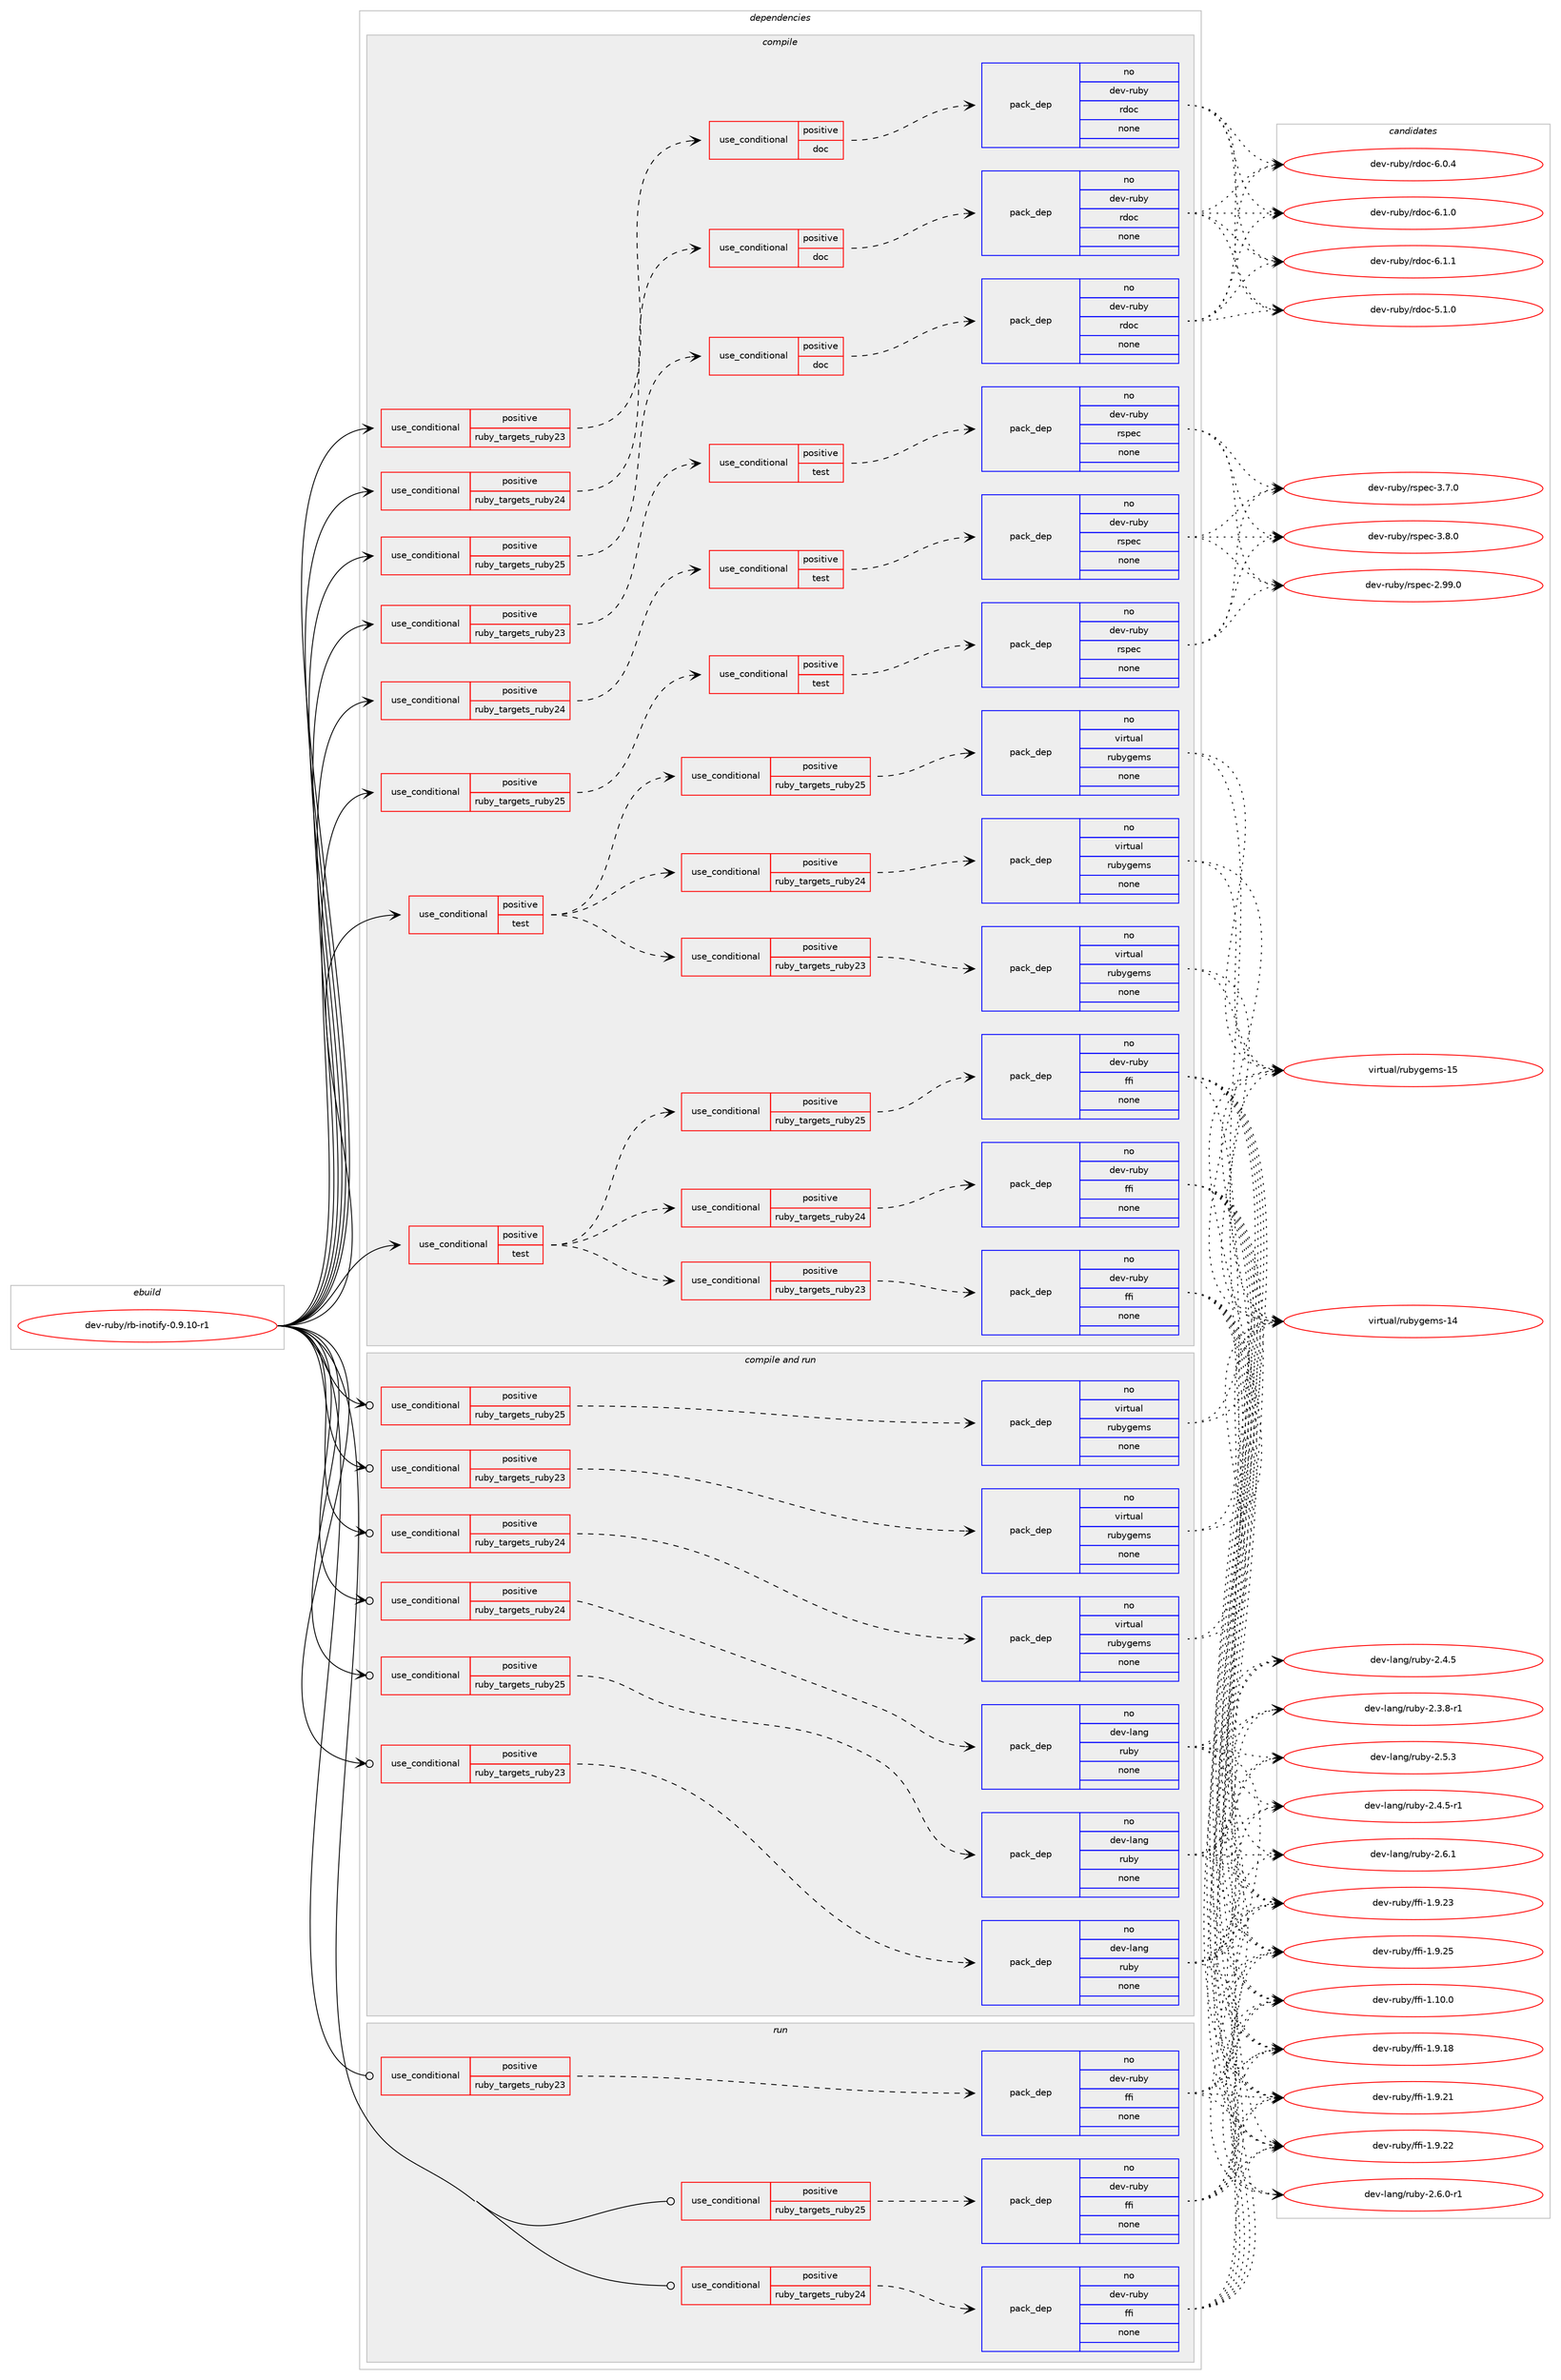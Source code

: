 digraph prolog {

# *************
# Graph options
# *************

newrank=true;
concentrate=true;
compound=true;
graph [rankdir=LR,fontname=Helvetica,fontsize=10,ranksep=1.5];#, ranksep=2.5, nodesep=0.2];
edge  [arrowhead=vee];
node  [fontname=Helvetica,fontsize=10];

# **********
# The ebuild
# **********

subgraph cluster_leftcol {
color=gray;
rank=same;
label=<<i>ebuild</i>>;
id [label="dev-ruby/rb-inotify-0.9.10-r1", color=red, width=4, href="../dev-ruby/rb-inotify-0.9.10-r1.svg"];
}

# ****************
# The dependencies
# ****************

subgraph cluster_midcol {
color=gray;
label=<<i>dependencies</i>>;
subgraph cluster_compile {
fillcolor="#eeeeee";
style=filled;
label=<<i>compile</i>>;
subgraph cond411673 {
dependency1516013 [label=<<TABLE BORDER="0" CELLBORDER="1" CELLSPACING="0" CELLPADDING="4"><TR><TD ROWSPAN="3" CELLPADDING="10">use_conditional</TD></TR><TR><TD>positive</TD></TR><TR><TD>ruby_targets_ruby23</TD></TR></TABLE>>, shape=none, color=red];
subgraph cond411674 {
dependency1516014 [label=<<TABLE BORDER="0" CELLBORDER="1" CELLSPACING="0" CELLPADDING="4"><TR><TD ROWSPAN="3" CELLPADDING="10">use_conditional</TD></TR><TR><TD>positive</TD></TR><TR><TD>doc</TD></TR></TABLE>>, shape=none, color=red];
subgraph pack1080834 {
dependency1516015 [label=<<TABLE BORDER="0" CELLBORDER="1" CELLSPACING="0" CELLPADDING="4" WIDTH="220"><TR><TD ROWSPAN="6" CELLPADDING="30">pack_dep</TD></TR><TR><TD WIDTH="110">no</TD></TR><TR><TD>dev-ruby</TD></TR><TR><TD>rdoc</TD></TR><TR><TD>none</TD></TR><TR><TD></TD></TR></TABLE>>, shape=none, color=blue];
}
dependency1516014:e -> dependency1516015:w [weight=20,style="dashed",arrowhead="vee"];
}
dependency1516013:e -> dependency1516014:w [weight=20,style="dashed",arrowhead="vee"];
}
id:e -> dependency1516013:w [weight=20,style="solid",arrowhead="vee"];
subgraph cond411675 {
dependency1516016 [label=<<TABLE BORDER="0" CELLBORDER="1" CELLSPACING="0" CELLPADDING="4"><TR><TD ROWSPAN="3" CELLPADDING="10">use_conditional</TD></TR><TR><TD>positive</TD></TR><TR><TD>ruby_targets_ruby23</TD></TR></TABLE>>, shape=none, color=red];
subgraph cond411676 {
dependency1516017 [label=<<TABLE BORDER="0" CELLBORDER="1" CELLSPACING="0" CELLPADDING="4"><TR><TD ROWSPAN="3" CELLPADDING="10">use_conditional</TD></TR><TR><TD>positive</TD></TR><TR><TD>test</TD></TR></TABLE>>, shape=none, color=red];
subgraph pack1080835 {
dependency1516018 [label=<<TABLE BORDER="0" CELLBORDER="1" CELLSPACING="0" CELLPADDING="4" WIDTH="220"><TR><TD ROWSPAN="6" CELLPADDING="30">pack_dep</TD></TR><TR><TD WIDTH="110">no</TD></TR><TR><TD>dev-ruby</TD></TR><TR><TD>rspec</TD></TR><TR><TD>none</TD></TR><TR><TD></TD></TR></TABLE>>, shape=none, color=blue];
}
dependency1516017:e -> dependency1516018:w [weight=20,style="dashed",arrowhead="vee"];
}
dependency1516016:e -> dependency1516017:w [weight=20,style="dashed",arrowhead="vee"];
}
id:e -> dependency1516016:w [weight=20,style="solid",arrowhead="vee"];
subgraph cond411677 {
dependency1516019 [label=<<TABLE BORDER="0" CELLBORDER="1" CELLSPACING="0" CELLPADDING="4"><TR><TD ROWSPAN="3" CELLPADDING="10">use_conditional</TD></TR><TR><TD>positive</TD></TR><TR><TD>ruby_targets_ruby24</TD></TR></TABLE>>, shape=none, color=red];
subgraph cond411678 {
dependency1516020 [label=<<TABLE BORDER="0" CELLBORDER="1" CELLSPACING="0" CELLPADDING="4"><TR><TD ROWSPAN="3" CELLPADDING="10">use_conditional</TD></TR><TR><TD>positive</TD></TR><TR><TD>doc</TD></TR></TABLE>>, shape=none, color=red];
subgraph pack1080836 {
dependency1516021 [label=<<TABLE BORDER="0" CELLBORDER="1" CELLSPACING="0" CELLPADDING="4" WIDTH="220"><TR><TD ROWSPAN="6" CELLPADDING="30">pack_dep</TD></TR><TR><TD WIDTH="110">no</TD></TR><TR><TD>dev-ruby</TD></TR><TR><TD>rdoc</TD></TR><TR><TD>none</TD></TR><TR><TD></TD></TR></TABLE>>, shape=none, color=blue];
}
dependency1516020:e -> dependency1516021:w [weight=20,style="dashed",arrowhead="vee"];
}
dependency1516019:e -> dependency1516020:w [weight=20,style="dashed",arrowhead="vee"];
}
id:e -> dependency1516019:w [weight=20,style="solid",arrowhead="vee"];
subgraph cond411679 {
dependency1516022 [label=<<TABLE BORDER="0" CELLBORDER="1" CELLSPACING="0" CELLPADDING="4"><TR><TD ROWSPAN="3" CELLPADDING="10">use_conditional</TD></TR><TR><TD>positive</TD></TR><TR><TD>ruby_targets_ruby24</TD></TR></TABLE>>, shape=none, color=red];
subgraph cond411680 {
dependency1516023 [label=<<TABLE BORDER="0" CELLBORDER="1" CELLSPACING="0" CELLPADDING="4"><TR><TD ROWSPAN="3" CELLPADDING="10">use_conditional</TD></TR><TR><TD>positive</TD></TR><TR><TD>test</TD></TR></TABLE>>, shape=none, color=red];
subgraph pack1080837 {
dependency1516024 [label=<<TABLE BORDER="0" CELLBORDER="1" CELLSPACING="0" CELLPADDING="4" WIDTH="220"><TR><TD ROWSPAN="6" CELLPADDING="30">pack_dep</TD></TR><TR><TD WIDTH="110">no</TD></TR><TR><TD>dev-ruby</TD></TR><TR><TD>rspec</TD></TR><TR><TD>none</TD></TR><TR><TD></TD></TR></TABLE>>, shape=none, color=blue];
}
dependency1516023:e -> dependency1516024:w [weight=20,style="dashed",arrowhead="vee"];
}
dependency1516022:e -> dependency1516023:w [weight=20,style="dashed",arrowhead="vee"];
}
id:e -> dependency1516022:w [weight=20,style="solid",arrowhead="vee"];
subgraph cond411681 {
dependency1516025 [label=<<TABLE BORDER="0" CELLBORDER="1" CELLSPACING="0" CELLPADDING="4"><TR><TD ROWSPAN="3" CELLPADDING="10">use_conditional</TD></TR><TR><TD>positive</TD></TR><TR><TD>ruby_targets_ruby25</TD></TR></TABLE>>, shape=none, color=red];
subgraph cond411682 {
dependency1516026 [label=<<TABLE BORDER="0" CELLBORDER="1" CELLSPACING="0" CELLPADDING="4"><TR><TD ROWSPAN="3" CELLPADDING="10">use_conditional</TD></TR><TR><TD>positive</TD></TR><TR><TD>doc</TD></TR></TABLE>>, shape=none, color=red];
subgraph pack1080838 {
dependency1516027 [label=<<TABLE BORDER="0" CELLBORDER="1" CELLSPACING="0" CELLPADDING="4" WIDTH="220"><TR><TD ROWSPAN="6" CELLPADDING="30">pack_dep</TD></TR><TR><TD WIDTH="110">no</TD></TR><TR><TD>dev-ruby</TD></TR><TR><TD>rdoc</TD></TR><TR><TD>none</TD></TR><TR><TD></TD></TR></TABLE>>, shape=none, color=blue];
}
dependency1516026:e -> dependency1516027:w [weight=20,style="dashed",arrowhead="vee"];
}
dependency1516025:e -> dependency1516026:w [weight=20,style="dashed",arrowhead="vee"];
}
id:e -> dependency1516025:w [weight=20,style="solid",arrowhead="vee"];
subgraph cond411683 {
dependency1516028 [label=<<TABLE BORDER="0" CELLBORDER="1" CELLSPACING="0" CELLPADDING="4"><TR><TD ROWSPAN="3" CELLPADDING="10">use_conditional</TD></TR><TR><TD>positive</TD></TR><TR><TD>ruby_targets_ruby25</TD></TR></TABLE>>, shape=none, color=red];
subgraph cond411684 {
dependency1516029 [label=<<TABLE BORDER="0" CELLBORDER="1" CELLSPACING="0" CELLPADDING="4"><TR><TD ROWSPAN="3" CELLPADDING="10">use_conditional</TD></TR><TR><TD>positive</TD></TR><TR><TD>test</TD></TR></TABLE>>, shape=none, color=red];
subgraph pack1080839 {
dependency1516030 [label=<<TABLE BORDER="0" CELLBORDER="1" CELLSPACING="0" CELLPADDING="4" WIDTH="220"><TR><TD ROWSPAN="6" CELLPADDING="30">pack_dep</TD></TR><TR><TD WIDTH="110">no</TD></TR><TR><TD>dev-ruby</TD></TR><TR><TD>rspec</TD></TR><TR><TD>none</TD></TR><TR><TD></TD></TR></TABLE>>, shape=none, color=blue];
}
dependency1516029:e -> dependency1516030:w [weight=20,style="dashed",arrowhead="vee"];
}
dependency1516028:e -> dependency1516029:w [weight=20,style="dashed",arrowhead="vee"];
}
id:e -> dependency1516028:w [weight=20,style="solid",arrowhead="vee"];
subgraph cond411685 {
dependency1516031 [label=<<TABLE BORDER="0" CELLBORDER="1" CELLSPACING="0" CELLPADDING="4"><TR><TD ROWSPAN="3" CELLPADDING="10">use_conditional</TD></TR><TR><TD>positive</TD></TR><TR><TD>test</TD></TR></TABLE>>, shape=none, color=red];
subgraph cond411686 {
dependency1516032 [label=<<TABLE BORDER="0" CELLBORDER="1" CELLSPACING="0" CELLPADDING="4"><TR><TD ROWSPAN="3" CELLPADDING="10">use_conditional</TD></TR><TR><TD>positive</TD></TR><TR><TD>ruby_targets_ruby23</TD></TR></TABLE>>, shape=none, color=red];
subgraph pack1080840 {
dependency1516033 [label=<<TABLE BORDER="0" CELLBORDER="1" CELLSPACING="0" CELLPADDING="4" WIDTH="220"><TR><TD ROWSPAN="6" CELLPADDING="30">pack_dep</TD></TR><TR><TD WIDTH="110">no</TD></TR><TR><TD>dev-ruby</TD></TR><TR><TD>ffi</TD></TR><TR><TD>none</TD></TR><TR><TD></TD></TR></TABLE>>, shape=none, color=blue];
}
dependency1516032:e -> dependency1516033:w [weight=20,style="dashed",arrowhead="vee"];
}
dependency1516031:e -> dependency1516032:w [weight=20,style="dashed",arrowhead="vee"];
subgraph cond411687 {
dependency1516034 [label=<<TABLE BORDER="0" CELLBORDER="1" CELLSPACING="0" CELLPADDING="4"><TR><TD ROWSPAN="3" CELLPADDING="10">use_conditional</TD></TR><TR><TD>positive</TD></TR><TR><TD>ruby_targets_ruby24</TD></TR></TABLE>>, shape=none, color=red];
subgraph pack1080841 {
dependency1516035 [label=<<TABLE BORDER="0" CELLBORDER="1" CELLSPACING="0" CELLPADDING="4" WIDTH="220"><TR><TD ROWSPAN="6" CELLPADDING="30">pack_dep</TD></TR><TR><TD WIDTH="110">no</TD></TR><TR><TD>dev-ruby</TD></TR><TR><TD>ffi</TD></TR><TR><TD>none</TD></TR><TR><TD></TD></TR></TABLE>>, shape=none, color=blue];
}
dependency1516034:e -> dependency1516035:w [weight=20,style="dashed",arrowhead="vee"];
}
dependency1516031:e -> dependency1516034:w [weight=20,style="dashed",arrowhead="vee"];
subgraph cond411688 {
dependency1516036 [label=<<TABLE BORDER="0" CELLBORDER="1" CELLSPACING="0" CELLPADDING="4"><TR><TD ROWSPAN="3" CELLPADDING="10">use_conditional</TD></TR><TR><TD>positive</TD></TR><TR><TD>ruby_targets_ruby25</TD></TR></TABLE>>, shape=none, color=red];
subgraph pack1080842 {
dependency1516037 [label=<<TABLE BORDER="0" CELLBORDER="1" CELLSPACING="0" CELLPADDING="4" WIDTH="220"><TR><TD ROWSPAN="6" CELLPADDING="30">pack_dep</TD></TR><TR><TD WIDTH="110">no</TD></TR><TR><TD>dev-ruby</TD></TR><TR><TD>ffi</TD></TR><TR><TD>none</TD></TR><TR><TD></TD></TR></TABLE>>, shape=none, color=blue];
}
dependency1516036:e -> dependency1516037:w [weight=20,style="dashed",arrowhead="vee"];
}
dependency1516031:e -> dependency1516036:w [weight=20,style="dashed",arrowhead="vee"];
}
id:e -> dependency1516031:w [weight=20,style="solid",arrowhead="vee"];
subgraph cond411689 {
dependency1516038 [label=<<TABLE BORDER="0" CELLBORDER="1" CELLSPACING="0" CELLPADDING="4"><TR><TD ROWSPAN="3" CELLPADDING="10">use_conditional</TD></TR><TR><TD>positive</TD></TR><TR><TD>test</TD></TR></TABLE>>, shape=none, color=red];
subgraph cond411690 {
dependency1516039 [label=<<TABLE BORDER="0" CELLBORDER="1" CELLSPACING="0" CELLPADDING="4"><TR><TD ROWSPAN="3" CELLPADDING="10">use_conditional</TD></TR><TR><TD>positive</TD></TR><TR><TD>ruby_targets_ruby23</TD></TR></TABLE>>, shape=none, color=red];
subgraph pack1080843 {
dependency1516040 [label=<<TABLE BORDER="0" CELLBORDER="1" CELLSPACING="0" CELLPADDING="4" WIDTH="220"><TR><TD ROWSPAN="6" CELLPADDING="30">pack_dep</TD></TR><TR><TD WIDTH="110">no</TD></TR><TR><TD>virtual</TD></TR><TR><TD>rubygems</TD></TR><TR><TD>none</TD></TR><TR><TD></TD></TR></TABLE>>, shape=none, color=blue];
}
dependency1516039:e -> dependency1516040:w [weight=20,style="dashed",arrowhead="vee"];
}
dependency1516038:e -> dependency1516039:w [weight=20,style="dashed",arrowhead="vee"];
subgraph cond411691 {
dependency1516041 [label=<<TABLE BORDER="0" CELLBORDER="1" CELLSPACING="0" CELLPADDING="4"><TR><TD ROWSPAN="3" CELLPADDING="10">use_conditional</TD></TR><TR><TD>positive</TD></TR><TR><TD>ruby_targets_ruby24</TD></TR></TABLE>>, shape=none, color=red];
subgraph pack1080844 {
dependency1516042 [label=<<TABLE BORDER="0" CELLBORDER="1" CELLSPACING="0" CELLPADDING="4" WIDTH="220"><TR><TD ROWSPAN="6" CELLPADDING="30">pack_dep</TD></TR><TR><TD WIDTH="110">no</TD></TR><TR><TD>virtual</TD></TR><TR><TD>rubygems</TD></TR><TR><TD>none</TD></TR><TR><TD></TD></TR></TABLE>>, shape=none, color=blue];
}
dependency1516041:e -> dependency1516042:w [weight=20,style="dashed",arrowhead="vee"];
}
dependency1516038:e -> dependency1516041:w [weight=20,style="dashed",arrowhead="vee"];
subgraph cond411692 {
dependency1516043 [label=<<TABLE BORDER="0" CELLBORDER="1" CELLSPACING="0" CELLPADDING="4"><TR><TD ROWSPAN="3" CELLPADDING="10">use_conditional</TD></TR><TR><TD>positive</TD></TR><TR><TD>ruby_targets_ruby25</TD></TR></TABLE>>, shape=none, color=red];
subgraph pack1080845 {
dependency1516044 [label=<<TABLE BORDER="0" CELLBORDER="1" CELLSPACING="0" CELLPADDING="4" WIDTH="220"><TR><TD ROWSPAN="6" CELLPADDING="30">pack_dep</TD></TR><TR><TD WIDTH="110">no</TD></TR><TR><TD>virtual</TD></TR><TR><TD>rubygems</TD></TR><TR><TD>none</TD></TR><TR><TD></TD></TR></TABLE>>, shape=none, color=blue];
}
dependency1516043:e -> dependency1516044:w [weight=20,style="dashed",arrowhead="vee"];
}
dependency1516038:e -> dependency1516043:w [weight=20,style="dashed",arrowhead="vee"];
}
id:e -> dependency1516038:w [weight=20,style="solid",arrowhead="vee"];
}
subgraph cluster_compileandrun {
fillcolor="#eeeeee";
style=filled;
label=<<i>compile and run</i>>;
subgraph cond411693 {
dependency1516045 [label=<<TABLE BORDER="0" CELLBORDER="1" CELLSPACING="0" CELLPADDING="4"><TR><TD ROWSPAN="3" CELLPADDING="10">use_conditional</TD></TR><TR><TD>positive</TD></TR><TR><TD>ruby_targets_ruby23</TD></TR></TABLE>>, shape=none, color=red];
subgraph pack1080846 {
dependency1516046 [label=<<TABLE BORDER="0" CELLBORDER="1" CELLSPACING="0" CELLPADDING="4" WIDTH="220"><TR><TD ROWSPAN="6" CELLPADDING="30">pack_dep</TD></TR><TR><TD WIDTH="110">no</TD></TR><TR><TD>dev-lang</TD></TR><TR><TD>ruby</TD></TR><TR><TD>none</TD></TR><TR><TD></TD></TR></TABLE>>, shape=none, color=blue];
}
dependency1516045:e -> dependency1516046:w [weight=20,style="dashed",arrowhead="vee"];
}
id:e -> dependency1516045:w [weight=20,style="solid",arrowhead="odotvee"];
subgraph cond411694 {
dependency1516047 [label=<<TABLE BORDER="0" CELLBORDER="1" CELLSPACING="0" CELLPADDING="4"><TR><TD ROWSPAN="3" CELLPADDING="10">use_conditional</TD></TR><TR><TD>positive</TD></TR><TR><TD>ruby_targets_ruby23</TD></TR></TABLE>>, shape=none, color=red];
subgraph pack1080847 {
dependency1516048 [label=<<TABLE BORDER="0" CELLBORDER="1" CELLSPACING="0" CELLPADDING="4" WIDTH="220"><TR><TD ROWSPAN="6" CELLPADDING="30">pack_dep</TD></TR><TR><TD WIDTH="110">no</TD></TR><TR><TD>virtual</TD></TR><TR><TD>rubygems</TD></TR><TR><TD>none</TD></TR><TR><TD></TD></TR></TABLE>>, shape=none, color=blue];
}
dependency1516047:e -> dependency1516048:w [weight=20,style="dashed",arrowhead="vee"];
}
id:e -> dependency1516047:w [weight=20,style="solid",arrowhead="odotvee"];
subgraph cond411695 {
dependency1516049 [label=<<TABLE BORDER="0" CELLBORDER="1" CELLSPACING="0" CELLPADDING="4"><TR><TD ROWSPAN="3" CELLPADDING="10">use_conditional</TD></TR><TR><TD>positive</TD></TR><TR><TD>ruby_targets_ruby24</TD></TR></TABLE>>, shape=none, color=red];
subgraph pack1080848 {
dependency1516050 [label=<<TABLE BORDER="0" CELLBORDER="1" CELLSPACING="0" CELLPADDING="4" WIDTH="220"><TR><TD ROWSPAN="6" CELLPADDING="30">pack_dep</TD></TR><TR><TD WIDTH="110">no</TD></TR><TR><TD>dev-lang</TD></TR><TR><TD>ruby</TD></TR><TR><TD>none</TD></TR><TR><TD></TD></TR></TABLE>>, shape=none, color=blue];
}
dependency1516049:e -> dependency1516050:w [weight=20,style="dashed",arrowhead="vee"];
}
id:e -> dependency1516049:w [weight=20,style="solid",arrowhead="odotvee"];
subgraph cond411696 {
dependency1516051 [label=<<TABLE BORDER="0" CELLBORDER="1" CELLSPACING="0" CELLPADDING="4"><TR><TD ROWSPAN="3" CELLPADDING="10">use_conditional</TD></TR><TR><TD>positive</TD></TR><TR><TD>ruby_targets_ruby24</TD></TR></TABLE>>, shape=none, color=red];
subgraph pack1080849 {
dependency1516052 [label=<<TABLE BORDER="0" CELLBORDER="1" CELLSPACING="0" CELLPADDING="4" WIDTH="220"><TR><TD ROWSPAN="6" CELLPADDING="30">pack_dep</TD></TR><TR><TD WIDTH="110">no</TD></TR><TR><TD>virtual</TD></TR><TR><TD>rubygems</TD></TR><TR><TD>none</TD></TR><TR><TD></TD></TR></TABLE>>, shape=none, color=blue];
}
dependency1516051:e -> dependency1516052:w [weight=20,style="dashed",arrowhead="vee"];
}
id:e -> dependency1516051:w [weight=20,style="solid",arrowhead="odotvee"];
subgraph cond411697 {
dependency1516053 [label=<<TABLE BORDER="0" CELLBORDER="1" CELLSPACING="0" CELLPADDING="4"><TR><TD ROWSPAN="3" CELLPADDING="10">use_conditional</TD></TR><TR><TD>positive</TD></TR><TR><TD>ruby_targets_ruby25</TD></TR></TABLE>>, shape=none, color=red];
subgraph pack1080850 {
dependency1516054 [label=<<TABLE BORDER="0" CELLBORDER="1" CELLSPACING="0" CELLPADDING="4" WIDTH="220"><TR><TD ROWSPAN="6" CELLPADDING="30">pack_dep</TD></TR><TR><TD WIDTH="110">no</TD></TR><TR><TD>dev-lang</TD></TR><TR><TD>ruby</TD></TR><TR><TD>none</TD></TR><TR><TD></TD></TR></TABLE>>, shape=none, color=blue];
}
dependency1516053:e -> dependency1516054:w [weight=20,style="dashed",arrowhead="vee"];
}
id:e -> dependency1516053:w [weight=20,style="solid",arrowhead="odotvee"];
subgraph cond411698 {
dependency1516055 [label=<<TABLE BORDER="0" CELLBORDER="1" CELLSPACING="0" CELLPADDING="4"><TR><TD ROWSPAN="3" CELLPADDING="10">use_conditional</TD></TR><TR><TD>positive</TD></TR><TR><TD>ruby_targets_ruby25</TD></TR></TABLE>>, shape=none, color=red];
subgraph pack1080851 {
dependency1516056 [label=<<TABLE BORDER="0" CELLBORDER="1" CELLSPACING="0" CELLPADDING="4" WIDTH="220"><TR><TD ROWSPAN="6" CELLPADDING="30">pack_dep</TD></TR><TR><TD WIDTH="110">no</TD></TR><TR><TD>virtual</TD></TR><TR><TD>rubygems</TD></TR><TR><TD>none</TD></TR><TR><TD></TD></TR></TABLE>>, shape=none, color=blue];
}
dependency1516055:e -> dependency1516056:w [weight=20,style="dashed",arrowhead="vee"];
}
id:e -> dependency1516055:w [weight=20,style="solid",arrowhead="odotvee"];
}
subgraph cluster_run {
fillcolor="#eeeeee";
style=filled;
label=<<i>run</i>>;
subgraph cond411699 {
dependency1516057 [label=<<TABLE BORDER="0" CELLBORDER="1" CELLSPACING="0" CELLPADDING="4"><TR><TD ROWSPAN="3" CELLPADDING="10">use_conditional</TD></TR><TR><TD>positive</TD></TR><TR><TD>ruby_targets_ruby23</TD></TR></TABLE>>, shape=none, color=red];
subgraph pack1080852 {
dependency1516058 [label=<<TABLE BORDER="0" CELLBORDER="1" CELLSPACING="0" CELLPADDING="4" WIDTH="220"><TR><TD ROWSPAN="6" CELLPADDING="30">pack_dep</TD></TR><TR><TD WIDTH="110">no</TD></TR><TR><TD>dev-ruby</TD></TR><TR><TD>ffi</TD></TR><TR><TD>none</TD></TR><TR><TD></TD></TR></TABLE>>, shape=none, color=blue];
}
dependency1516057:e -> dependency1516058:w [weight=20,style="dashed",arrowhead="vee"];
}
id:e -> dependency1516057:w [weight=20,style="solid",arrowhead="odot"];
subgraph cond411700 {
dependency1516059 [label=<<TABLE BORDER="0" CELLBORDER="1" CELLSPACING="0" CELLPADDING="4"><TR><TD ROWSPAN="3" CELLPADDING="10">use_conditional</TD></TR><TR><TD>positive</TD></TR><TR><TD>ruby_targets_ruby24</TD></TR></TABLE>>, shape=none, color=red];
subgraph pack1080853 {
dependency1516060 [label=<<TABLE BORDER="0" CELLBORDER="1" CELLSPACING="0" CELLPADDING="4" WIDTH="220"><TR><TD ROWSPAN="6" CELLPADDING="30">pack_dep</TD></TR><TR><TD WIDTH="110">no</TD></TR><TR><TD>dev-ruby</TD></TR><TR><TD>ffi</TD></TR><TR><TD>none</TD></TR><TR><TD></TD></TR></TABLE>>, shape=none, color=blue];
}
dependency1516059:e -> dependency1516060:w [weight=20,style="dashed",arrowhead="vee"];
}
id:e -> dependency1516059:w [weight=20,style="solid",arrowhead="odot"];
subgraph cond411701 {
dependency1516061 [label=<<TABLE BORDER="0" CELLBORDER="1" CELLSPACING="0" CELLPADDING="4"><TR><TD ROWSPAN="3" CELLPADDING="10">use_conditional</TD></TR><TR><TD>positive</TD></TR><TR><TD>ruby_targets_ruby25</TD></TR></TABLE>>, shape=none, color=red];
subgraph pack1080854 {
dependency1516062 [label=<<TABLE BORDER="0" CELLBORDER="1" CELLSPACING="0" CELLPADDING="4" WIDTH="220"><TR><TD ROWSPAN="6" CELLPADDING="30">pack_dep</TD></TR><TR><TD WIDTH="110">no</TD></TR><TR><TD>dev-ruby</TD></TR><TR><TD>ffi</TD></TR><TR><TD>none</TD></TR><TR><TD></TD></TR></TABLE>>, shape=none, color=blue];
}
dependency1516061:e -> dependency1516062:w [weight=20,style="dashed",arrowhead="vee"];
}
id:e -> dependency1516061:w [weight=20,style="solid",arrowhead="odot"];
}
}

# **************
# The candidates
# **************

subgraph cluster_choices {
rank=same;
color=gray;
label=<<i>candidates</i>>;

subgraph choice1080834 {
color=black;
nodesep=1;
choice10010111845114117981214711410011199455346494648 [label="dev-ruby/rdoc-5.1.0", color=red, width=4,href="../dev-ruby/rdoc-5.1.0.svg"];
choice10010111845114117981214711410011199455446484652 [label="dev-ruby/rdoc-6.0.4", color=red, width=4,href="../dev-ruby/rdoc-6.0.4.svg"];
choice10010111845114117981214711410011199455446494648 [label="dev-ruby/rdoc-6.1.0", color=red, width=4,href="../dev-ruby/rdoc-6.1.0.svg"];
choice10010111845114117981214711410011199455446494649 [label="dev-ruby/rdoc-6.1.1", color=red, width=4,href="../dev-ruby/rdoc-6.1.1.svg"];
dependency1516015:e -> choice10010111845114117981214711410011199455346494648:w [style=dotted,weight="100"];
dependency1516015:e -> choice10010111845114117981214711410011199455446484652:w [style=dotted,weight="100"];
dependency1516015:e -> choice10010111845114117981214711410011199455446494648:w [style=dotted,weight="100"];
dependency1516015:e -> choice10010111845114117981214711410011199455446494649:w [style=dotted,weight="100"];
}
subgraph choice1080835 {
color=black;
nodesep=1;
choice1001011184511411798121471141151121019945504657574648 [label="dev-ruby/rspec-2.99.0", color=red, width=4,href="../dev-ruby/rspec-2.99.0.svg"];
choice10010111845114117981214711411511210199455146554648 [label="dev-ruby/rspec-3.7.0", color=red, width=4,href="../dev-ruby/rspec-3.7.0.svg"];
choice10010111845114117981214711411511210199455146564648 [label="dev-ruby/rspec-3.8.0", color=red, width=4,href="../dev-ruby/rspec-3.8.0.svg"];
dependency1516018:e -> choice1001011184511411798121471141151121019945504657574648:w [style=dotted,weight="100"];
dependency1516018:e -> choice10010111845114117981214711411511210199455146554648:w [style=dotted,weight="100"];
dependency1516018:e -> choice10010111845114117981214711411511210199455146564648:w [style=dotted,weight="100"];
}
subgraph choice1080836 {
color=black;
nodesep=1;
choice10010111845114117981214711410011199455346494648 [label="dev-ruby/rdoc-5.1.0", color=red, width=4,href="../dev-ruby/rdoc-5.1.0.svg"];
choice10010111845114117981214711410011199455446484652 [label="dev-ruby/rdoc-6.0.4", color=red, width=4,href="../dev-ruby/rdoc-6.0.4.svg"];
choice10010111845114117981214711410011199455446494648 [label="dev-ruby/rdoc-6.1.0", color=red, width=4,href="../dev-ruby/rdoc-6.1.0.svg"];
choice10010111845114117981214711410011199455446494649 [label="dev-ruby/rdoc-6.1.1", color=red, width=4,href="../dev-ruby/rdoc-6.1.1.svg"];
dependency1516021:e -> choice10010111845114117981214711410011199455346494648:w [style=dotted,weight="100"];
dependency1516021:e -> choice10010111845114117981214711410011199455446484652:w [style=dotted,weight="100"];
dependency1516021:e -> choice10010111845114117981214711410011199455446494648:w [style=dotted,weight="100"];
dependency1516021:e -> choice10010111845114117981214711410011199455446494649:w [style=dotted,weight="100"];
}
subgraph choice1080837 {
color=black;
nodesep=1;
choice1001011184511411798121471141151121019945504657574648 [label="dev-ruby/rspec-2.99.0", color=red, width=4,href="../dev-ruby/rspec-2.99.0.svg"];
choice10010111845114117981214711411511210199455146554648 [label="dev-ruby/rspec-3.7.0", color=red, width=4,href="../dev-ruby/rspec-3.7.0.svg"];
choice10010111845114117981214711411511210199455146564648 [label="dev-ruby/rspec-3.8.0", color=red, width=4,href="../dev-ruby/rspec-3.8.0.svg"];
dependency1516024:e -> choice1001011184511411798121471141151121019945504657574648:w [style=dotted,weight="100"];
dependency1516024:e -> choice10010111845114117981214711411511210199455146554648:w [style=dotted,weight="100"];
dependency1516024:e -> choice10010111845114117981214711411511210199455146564648:w [style=dotted,weight="100"];
}
subgraph choice1080838 {
color=black;
nodesep=1;
choice10010111845114117981214711410011199455346494648 [label="dev-ruby/rdoc-5.1.0", color=red, width=4,href="../dev-ruby/rdoc-5.1.0.svg"];
choice10010111845114117981214711410011199455446484652 [label="dev-ruby/rdoc-6.0.4", color=red, width=4,href="../dev-ruby/rdoc-6.0.4.svg"];
choice10010111845114117981214711410011199455446494648 [label="dev-ruby/rdoc-6.1.0", color=red, width=4,href="../dev-ruby/rdoc-6.1.0.svg"];
choice10010111845114117981214711410011199455446494649 [label="dev-ruby/rdoc-6.1.1", color=red, width=4,href="../dev-ruby/rdoc-6.1.1.svg"];
dependency1516027:e -> choice10010111845114117981214711410011199455346494648:w [style=dotted,weight="100"];
dependency1516027:e -> choice10010111845114117981214711410011199455446484652:w [style=dotted,weight="100"];
dependency1516027:e -> choice10010111845114117981214711410011199455446494648:w [style=dotted,weight="100"];
dependency1516027:e -> choice10010111845114117981214711410011199455446494649:w [style=dotted,weight="100"];
}
subgraph choice1080839 {
color=black;
nodesep=1;
choice1001011184511411798121471141151121019945504657574648 [label="dev-ruby/rspec-2.99.0", color=red, width=4,href="../dev-ruby/rspec-2.99.0.svg"];
choice10010111845114117981214711411511210199455146554648 [label="dev-ruby/rspec-3.7.0", color=red, width=4,href="../dev-ruby/rspec-3.7.0.svg"];
choice10010111845114117981214711411511210199455146564648 [label="dev-ruby/rspec-3.8.0", color=red, width=4,href="../dev-ruby/rspec-3.8.0.svg"];
dependency1516030:e -> choice1001011184511411798121471141151121019945504657574648:w [style=dotted,weight="100"];
dependency1516030:e -> choice10010111845114117981214711411511210199455146554648:w [style=dotted,weight="100"];
dependency1516030:e -> choice10010111845114117981214711411511210199455146564648:w [style=dotted,weight="100"];
}
subgraph choice1080840 {
color=black;
nodesep=1;
choice10010111845114117981214710210210545494649484648 [label="dev-ruby/ffi-1.10.0", color=red, width=4,href="../dev-ruby/ffi-1.10.0.svg"];
choice10010111845114117981214710210210545494657464956 [label="dev-ruby/ffi-1.9.18", color=red, width=4,href="../dev-ruby/ffi-1.9.18.svg"];
choice10010111845114117981214710210210545494657465049 [label="dev-ruby/ffi-1.9.21", color=red, width=4,href="../dev-ruby/ffi-1.9.21.svg"];
choice10010111845114117981214710210210545494657465050 [label="dev-ruby/ffi-1.9.22", color=red, width=4,href="../dev-ruby/ffi-1.9.22.svg"];
choice10010111845114117981214710210210545494657465051 [label="dev-ruby/ffi-1.9.23", color=red, width=4,href="../dev-ruby/ffi-1.9.23.svg"];
choice10010111845114117981214710210210545494657465053 [label="dev-ruby/ffi-1.9.25", color=red, width=4,href="../dev-ruby/ffi-1.9.25.svg"];
dependency1516033:e -> choice10010111845114117981214710210210545494649484648:w [style=dotted,weight="100"];
dependency1516033:e -> choice10010111845114117981214710210210545494657464956:w [style=dotted,weight="100"];
dependency1516033:e -> choice10010111845114117981214710210210545494657465049:w [style=dotted,weight="100"];
dependency1516033:e -> choice10010111845114117981214710210210545494657465050:w [style=dotted,weight="100"];
dependency1516033:e -> choice10010111845114117981214710210210545494657465051:w [style=dotted,weight="100"];
dependency1516033:e -> choice10010111845114117981214710210210545494657465053:w [style=dotted,weight="100"];
}
subgraph choice1080841 {
color=black;
nodesep=1;
choice10010111845114117981214710210210545494649484648 [label="dev-ruby/ffi-1.10.0", color=red, width=4,href="../dev-ruby/ffi-1.10.0.svg"];
choice10010111845114117981214710210210545494657464956 [label="dev-ruby/ffi-1.9.18", color=red, width=4,href="../dev-ruby/ffi-1.9.18.svg"];
choice10010111845114117981214710210210545494657465049 [label="dev-ruby/ffi-1.9.21", color=red, width=4,href="../dev-ruby/ffi-1.9.21.svg"];
choice10010111845114117981214710210210545494657465050 [label="dev-ruby/ffi-1.9.22", color=red, width=4,href="../dev-ruby/ffi-1.9.22.svg"];
choice10010111845114117981214710210210545494657465051 [label="dev-ruby/ffi-1.9.23", color=red, width=4,href="../dev-ruby/ffi-1.9.23.svg"];
choice10010111845114117981214710210210545494657465053 [label="dev-ruby/ffi-1.9.25", color=red, width=4,href="../dev-ruby/ffi-1.9.25.svg"];
dependency1516035:e -> choice10010111845114117981214710210210545494649484648:w [style=dotted,weight="100"];
dependency1516035:e -> choice10010111845114117981214710210210545494657464956:w [style=dotted,weight="100"];
dependency1516035:e -> choice10010111845114117981214710210210545494657465049:w [style=dotted,weight="100"];
dependency1516035:e -> choice10010111845114117981214710210210545494657465050:w [style=dotted,weight="100"];
dependency1516035:e -> choice10010111845114117981214710210210545494657465051:w [style=dotted,weight="100"];
dependency1516035:e -> choice10010111845114117981214710210210545494657465053:w [style=dotted,weight="100"];
}
subgraph choice1080842 {
color=black;
nodesep=1;
choice10010111845114117981214710210210545494649484648 [label="dev-ruby/ffi-1.10.0", color=red, width=4,href="../dev-ruby/ffi-1.10.0.svg"];
choice10010111845114117981214710210210545494657464956 [label="dev-ruby/ffi-1.9.18", color=red, width=4,href="../dev-ruby/ffi-1.9.18.svg"];
choice10010111845114117981214710210210545494657465049 [label="dev-ruby/ffi-1.9.21", color=red, width=4,href="../dev-ruby/ffi-1.9.21.svg"];
choice10010111845114117981214710210210545494657465050 [label="dev-ruby/ffi-1.9.22", color=red, width=4,href="../dev-ruby/ffi-1.9.22.svg"];
choice10010111845114117981214710210210545494657465051 [label="dev-ruby/ffi-1.9.23", color=red, width=4,href="../dev-ruby/ffi-1.9.23.svg"];
choice10010111845114117981214710210210545494657465053 [label="dev-ruby/ffi-1.9.25", color=red, width=4,href="../dev-ruby/ffi-1.9.25.svg"];
dependency1516037:e -> choice10010111845114117981214710210210545494649484648:w [style=dotted,weight="100"];
dependency1516037:e -> choice10010111845114117981214710210210545494657464956:w [style=dotted,weight="100"];
dependency1516037:e -> choice10010111845114117981214710210210545494657465049:w [style=dotted,weight="100"];
dependency1516037:e -> choice10010111845114117981214710210210545494657465050:w [style=dotted,weight="100"];
dependency1516037:e -> choice10010111845114117981214710210210545494657465051:w [style=dotted,weight="100"];
dependency1516037:e -> choice10010111845114117981214710210210545494657465053:w [style=dotted,weight="100"];
}
subgraph choice1080843 {
color=black;
nodesep=1;
choice118105114116117971084711411798121103101109115454952 [label="virtual/rubygems-14", color=red, width=4,href="../virtual/rubygems-14.svg"];
choice118105114116117971084711411798121103101109115454953 [label="virtual/rubygems-15", color=red, width=4,href="../virtual/rubygems-15.svg"];
dependency1516040:e -> choice118105114116117971084711411798121103101109115454952:w [style=dotted,weight="100"];
dependency1516040:e -> choice118105114116117971084711411798121103101109115454953:w [style=dotted,weight="100"];
}
subgraph choice1080844 {
color=black;
nodesep=1;
choice118105114116117971084711411798121103101109115454952 [label="virtual/rubygems-14", color=red, width=4,href="../virtual/rubygems-14.svg"];
choice118105114116117971084711411798121103101109115454953 [label="virtual/rubygems-15", color=red, width=4,href="../virtual/rubygems-15.svg"];
dependency1516042:e -> choice118105114116117971084711411798121103101109115454952:w [style=dotted,weight="100"];
dependency1516042:e -> choice118105114116117971084711411798121103101109115454953:w [style=dotted,weight="100"];
}
subgraph choice1080845 {
color=black;
nodesep=1;
choice118105114116117971084711411798121103101109115454952 [label="virtual/rubygems-14", color=red, width=4,href="../virtual/rubygems-14.svg"];
choice118105114116117971084711411798121103101109115454953 [label="virtual/rubygems-15", color=red, width=4,href="../virtual/rubygems-15.svg"];
dependency1516044:e -> choice118105114116117971084711411798121103101109115454952:w [style=dotted,weight="100"];
dependency1516044:e -> choice118105114116117971084711411798121103101109115454953:w [style=dotted,weight="100"];
}
subgraph choice1080846 {
color=black;
nodesep=1;
choice100101118451089711010347114117981214550465146564511449 [label="dev-lang/ruby-2.3.8-r1", color=red, width=4,href="../dev-lang/ruby-2.3.8-r1.svg"];
choice10010111845108971101034711411798121455046524653 [label="dev-lang/ruby-2.4.5", color=red, width=4,href="../dev-lang/ruby-2.4.5.svg"];
choice100101118451089711010347114117981214550465246534511449 [label="dev-lang/ruby-2.4.5-r1", color=red, width=4,href="../dev-lang/ruby-2.4.5-r1.svg"];
choice10010111845108971101034711411798121455046534651 [label="dev-lang/ruby-2.5.3", color=red, width=4,href="../dev-lang/ruby-2.5.3.svg"];
choice100101118451089711010347114117981214550465446484511449 [label="dev-lang/ruby-2.6.0-r1", color=red, width=4,href="../dev-lang/ruby-2.6.0-r1.svg"];
choice10010111845108971101034711411798121455046544649 [label="dev-lang/ruby-2.6.1", color=red, width=4,href="../dev-lang/ruby-2.6.1.svg"];
dependency1516046:e -> choice100101118451089711010347114117981214550465146564511449:w [style=dotted,weight="100"];
dependency1516046:e -> choice10010111845108971101034711411798121455046524653:w [style=dotted,weight="100"];
dependency1516046:e -> choice100101118451089711010347114117981214550465246534511449:w [style=dotted,weight="100"];
dependency1516046:e -> choice10010111845108971101034711411798121455046534651:w [style=dotted,weight="100"];
dependency1516046:e -> choice100101118451089711010347114117981214550465446484511449:w [style=dotted,weight="100"];
dependency1516046:e -> choice10010111845108971101034711411798121455046544649:w [style=dotted,weight="100"];
}
subgraph choice1080847 {
color=black;
nodesep=1;
choice118105114116117971084711411798121103101109115454952 [label="virtual/rubygems-14", color=red, width=4,href="../virtual/rubygems-14.svg"];
choice118105114116117971084711411798121103101109115454953 [label="virtual/rubygems-15", color=red, width=4,href="../virtual/rubygems-15.svg"];
dependency1516048:e -> choice118105114116117971084711411798121103101109115454952:w [style=dotted,weight="100"];
dependency1516048:e -> choice118105114116117971084711411798121103101109115454953:w [style=dotted,weight="100"];
}
subgraph choice1080848 {
color=black;
nodesep=1;
choice100101118451089711010347114117981214550465146564511449 [label="dev-lang/ruby-2.3.8-r1", color=red, width=4,href="../dev-lang/ruby-2.3.8-r1.svg"];
choice10010111845108971101034711411798121455046524653 [label="dev-lang/ruby-2.4.5", color=red, width=4,href="../dev-lang/ruby-2.4.5.svg"];
choice100101118451089711010347114117981214550465246534511449 [label="dev-lang/ruby-2.4.5-r1", color=red, width=4,href="../dev-lang/ruby-2.4.5-r1.svg"];
choice10010111845108971101034711411798121455046534651 [label="dev-lang/ruby-2.5.3", color=red, width=4,href="../dev-lang/ruby-2.5.3.svg"];
choice100101118451089711010347114117981214550465446484511449 [label="dev-lang/ruby-2.6.0-r1", color=red, width=4,href="../dev-lang/ruby-2.6.0-r1.svg"];
choice10010111845108971101034711411798121455046544649 [label="dev-lang/ruby-2.6.1", color=red, width=4,href="../dev-lang/ruby-2.6.1.svg"];
dependency1516050:e -> choice100101118451089711010347114117981214550465146564511449:w [style=dotted,weight="100"];
dependency1516050:e -> choice10010111845108971101034711411798121455046524653:w [style=dotted,weight="100"];
dependency1516050:e -> choice100101118451089711010347114117981214550465246534511449:w [style=dotted,weight="100"];
dependency1516050:e -> choice10010111845108971101034711411798121455046534651:w [style=dotted,weight="100"];
dependency1516050:e -> choice100101118451089711010347114117981214550465446484511449:w [style=dotted,weight="100"];
dependency1516050:e -> choice10010111845108971101034711411798121455046544649:w [style=dotted,weight="100"];
}
subgraph choice1080849 {
color=black;
nodesep=1;
choice118105114116117971084711411798121103101109115454952 [label="virtual/rubygems-14", color=red, width=4,href="../virtual/rubygems-14.svg"];
choice118105114116117971084711411798121103101109115454953 [label="virtual/rubygems-15", color=red, width=4,href="../virtual/rubygems-15.svg"];
dependency1516052:e -> choice118105114116117971084711411798121103101109115454952:w [style=dotted,weight="100"];
dependency1516052:e -> choice118105114116117971084711411798121103101109115454953:w [style=dotted,weight="100"];
}
subgraph choice1080850 {
color=black;
nodesep=1;
choice100101118451089711010347114117981214550465146564511449 [label="dev-lang/ruby-2.3.8-r1", color=red, width=4,href="../dev-lang/ruby-2.3.8-r1.svg"];
choice10010111845108971101034711411798121455046524653 [label="dev-lang/ruby-2.4.5", color=red, width=4,href="../dev-lang/ruby-2.4.5.svg"];
choice100101118451089711010347114117981214550465246534511449 [label="dev-lang/ruby-2.4.5-r1", color=red, width=4,href="../dev-lang/ruby-2.4.5-r1.svg"];
choice10010111845108971101034711411798121455046534651 [label="dev-lang/ruby-2.5.3", color=red, width=4,href="../dev-lang/ruby-2.5.3.svg"];
choice100101118451089711010347114117981214550465446484511449 [label="dev-lang/ruby-2.6.0-r1", color=red, width=4,href="../dev-lang/ruby-2.6.0-r1.svg"];
choice10010111845108971101034711411798121455046544649 [label="dev-lang/ruby-2.6.1", color=red, width=4,href="../dev-lang/ruby-2.6.1.svg"];
dependency1516054:e -> choice100101118451089711010347114117981214550465146564511449:w [style=dotted,weight="100"];
dependency1516054:e -> choice10010111845108971101034711411798121455046524653:w [style=dotted,weight="100"];
dependency1516054:e -> choice100101118451089711010347114117981214550465246534511449:w [style=dotted,weight="100"];
dependency1516054:e -> choice10010111845108971101034711411798121455046534651:w [style=dotted,weight="100"];
dependency1516054:e -> choice100101118451089711010347114117981214550465446484511449:w [style=dotted,weight="100"];
dependency1516054:e -> choice10010111845108971101034711411798121455046544649:w [style=dotted,weight="100"];
}
subgraph choice1080851 {
color=black;
nodesep=1;
choice118105114116117971084711411798121103101109115454952 [label="virtual/rubygems-14", color=red, width=4,href="../virtual/rubygems-14.svg"];
choice118105114116117971084711411798121103101109115454953 [label="virtual/rubygems-15", color=red, width=4,href="../virtual/rubygems-15.svg"];
dependency1516056:e -> choice118105114116117971084711411798121103101109115454952:w [style=dotted,weight="100"];
dependency1516056:e -> choice118105114116117971084711411798121103101109115454953:w [style=dotted,weight="100"];
}
subgraph choice1080852 {
color=black;
nodesep=1;
choice10010111845114117981214710210210545494649484648 [label="dev-ruby/ffi-1.10.0", color=red, width=4,href="../dev-ruby/ffi-1.10.0.svg"];
choice10010111845114117981214710210210545494657464956 [label="dev-ruby/ffi-1.9.18", color=red, width=4,href="../dev-ruby/ffi-1.9.18.svg"];
choice10010111845114117981214710210210545494657465049 [label="dev-ruby/ffi-1.9.21", color=red, width=4,href="../dev-ruby/ffi-1.9.21.svg"];
choice10010111845114117981214710210210545494657465050 [label="dev-ruby/ffi-1.9.22", color=red, width=4,href="../dev-ruby/ffi-1.9.22.svg"];
choice10010111845114117981214710210210545494657465051 [label="dev-ruby/ffi-1.9.23", color=red, width=4,href="../dev-ruby/ffi-1.9.23.svg"];
choice10010111845114117981214710210210545494657465053 [label="dev-ruby/ffi-1.9.25", color=red, width=4,href="../dev-ruby/ffi-1.9.25.svg"];
dependency1516058:e -> choice10010111845114117981214710210210545494649484648:w [style=dotted,weight="100"];
dependency1516058:e -> choice10010111845114117981214710210210545494657464956:w [style=dotted,weight="100"];
dependency1516058:e -> choice10010111845114117981214710210210545494657465049:w [style=dotted,weight="100"];
dependency1516058:e -> choice10010111845114117981214710210210545494657465050:w [style=dotted,weight="100"];
dependency1516058:e -> choice10010111845114117981214710210210545494657465051:w [style=dotted,weight="100"];
dependency1516058:e -> choice10010111845114117981214710210210545494657465053:w [style=dotted,weight="100"];
}
subgraph choice1080853 {
color=black;
nodesep=1;
choice10010111845114117981214710210210545494649484648 [label="dev-ruby/ffi-1.10.0", color=red, width=4,href="../dev-ruby/ffi-1.10.0.svg"];
choice10010111845114117981214710210210545494657464956 [label="dev-ruby/ffi-1.9.18", color=red, width=4,href="../dev-ruby/ffi-1.9.18.svg"];
choice10010111845114117981214710210210545494657465049 [label="dev-ruby/ffi-1.9.21", color=red, width=4,href="../dev-ruby/ffi-1.9.21.svg"];
choice10010111845114117981214710210210545494657465050 [label="dev-ruby/ffi-1.9.22", color=red, width=4,href="../dev-ruby/ffi-1.9.22.svg"];
choice10010111845114117981214710210210545494657465051 [label="dev-ruby/ffi-1.9.23", color=red, width=4,href="../dev-ruby/ffi-1.9.23.svg"];
choice10010111845114117981214710210210545494657465053 [label="dev-ruby/ffi-1.9.25", color=red, width=4,href="../dev-ruby/ffi-1.9.25.svg"];
dependency1516060:e -> choice10010111845114117981214710210210545494649484648:w [style=dotted,weight="100"];
dependency1516060:e -> choice10010111845114117981214710210210545494657464956:w [style=dotted,weight="100"];
dependency1516060:e -> choice10010111845114117981214710210210545494657465049:w [style=dotted,weight="100"];
dependency1516060:e -> choice10010111845114117981214710210210545494657465050:w [style=dotted,weight="100"];
dependency1516060:e -> choice10010111845114117981214710210210545494657465051:w [style=dotted,weight="100"];
dependency1516060:e -> choice10010111845114117981214710210210545494657465053:w [style=dotted,weight="100"];
}
subgraph choice1080854 {
color=black;
nodesep=1;
choice10010111845114117981214710210210545494649484648 [label="dev-ruby/ffi-1.10.0", color=red, width=4,href="../dev-ruby/ffi-1.10.0.svg"];
choice10010111845114117981214710210210545494657464956 [label="dev-ruby/ffi-1.9.18", color=red, width=4,href="../dev-ruby/ffi-1.9.18.svg"];
choice10010111845114117981214710210210545494657465049 [label="dev-ruby/ffi-1.9.21", color=red, width=4,href="../dev-ruby/ffi-1.9.21.svg"];
choice10010111845114117981214710210210545494657465050 [label="dev-ruby/ffi-1.9.22", color=red, width=4,href="../dev-ruby/ffi-1.9.22.svg"];
choice10010111845114117981214710210210545494657465051 [label="dev-ruby/ffi-1.9.23", color=red, width=4,href="../dev-ruby/ffi-1.9.23.svg"];
choice10010111845114117981214710210210545494657465053 [label="dev-ruby/ffi-1.9.25", color=red, width=4,href="../dev-ruby/ffi-1.9.25.svg"];
dependency1516062:e -> choice10010111845114117981214710210210545494649484648:w [style=dotted,weight="100"];
dependency1516062:e -> choice10010111845114117981214710210210545494657464956:w [style=dotted,weight="100"];
dependency1516062:e -> choice10010111845114117981214710210210545494657465049:w [style=dotted,weight="100"];
dependency1516062:e -> choice10010111845114117981214710210210545494657465050:w [style=dotted,weight="100"];
dependency1516062:e -> choice10010111845114117981214710210210545494657465051:w [style=dotted,weight="100"];
dependency1516062:e -> choice10010111845114117981214710210210545494657465053:w [style=dotted,weight="100"];
}
}

}
